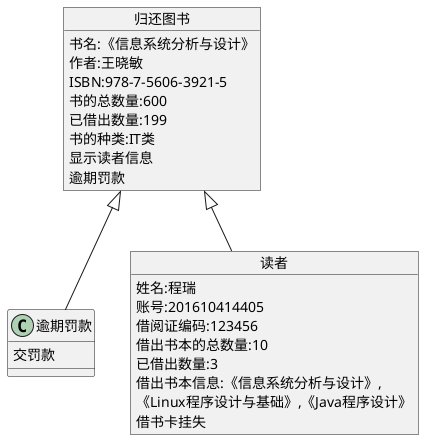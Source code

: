 @startuml

object 归还图书 {
书名:《信息系统分析与设计》
作者:王晓敏
ISBN:978-7-5606-3921-5
书的总数量:600
已借出数量:199
书的种类:IT类
显示读者信息
逾期罚款
}
归还图书 <|-- 逾期罚款
object 逾期罚款 {
交罚款
}
object 读者{
姓名:程瑞
账号:201610414405
借阅证编码:123456
借出书本的总数量:10
已借出数量:3
借出书本信息:《信息系统分析与设计》,
《Linux程序设计与基础》,《Java程序设计》
借书卡挂失
}
归还图书 <|--读者
@enduml